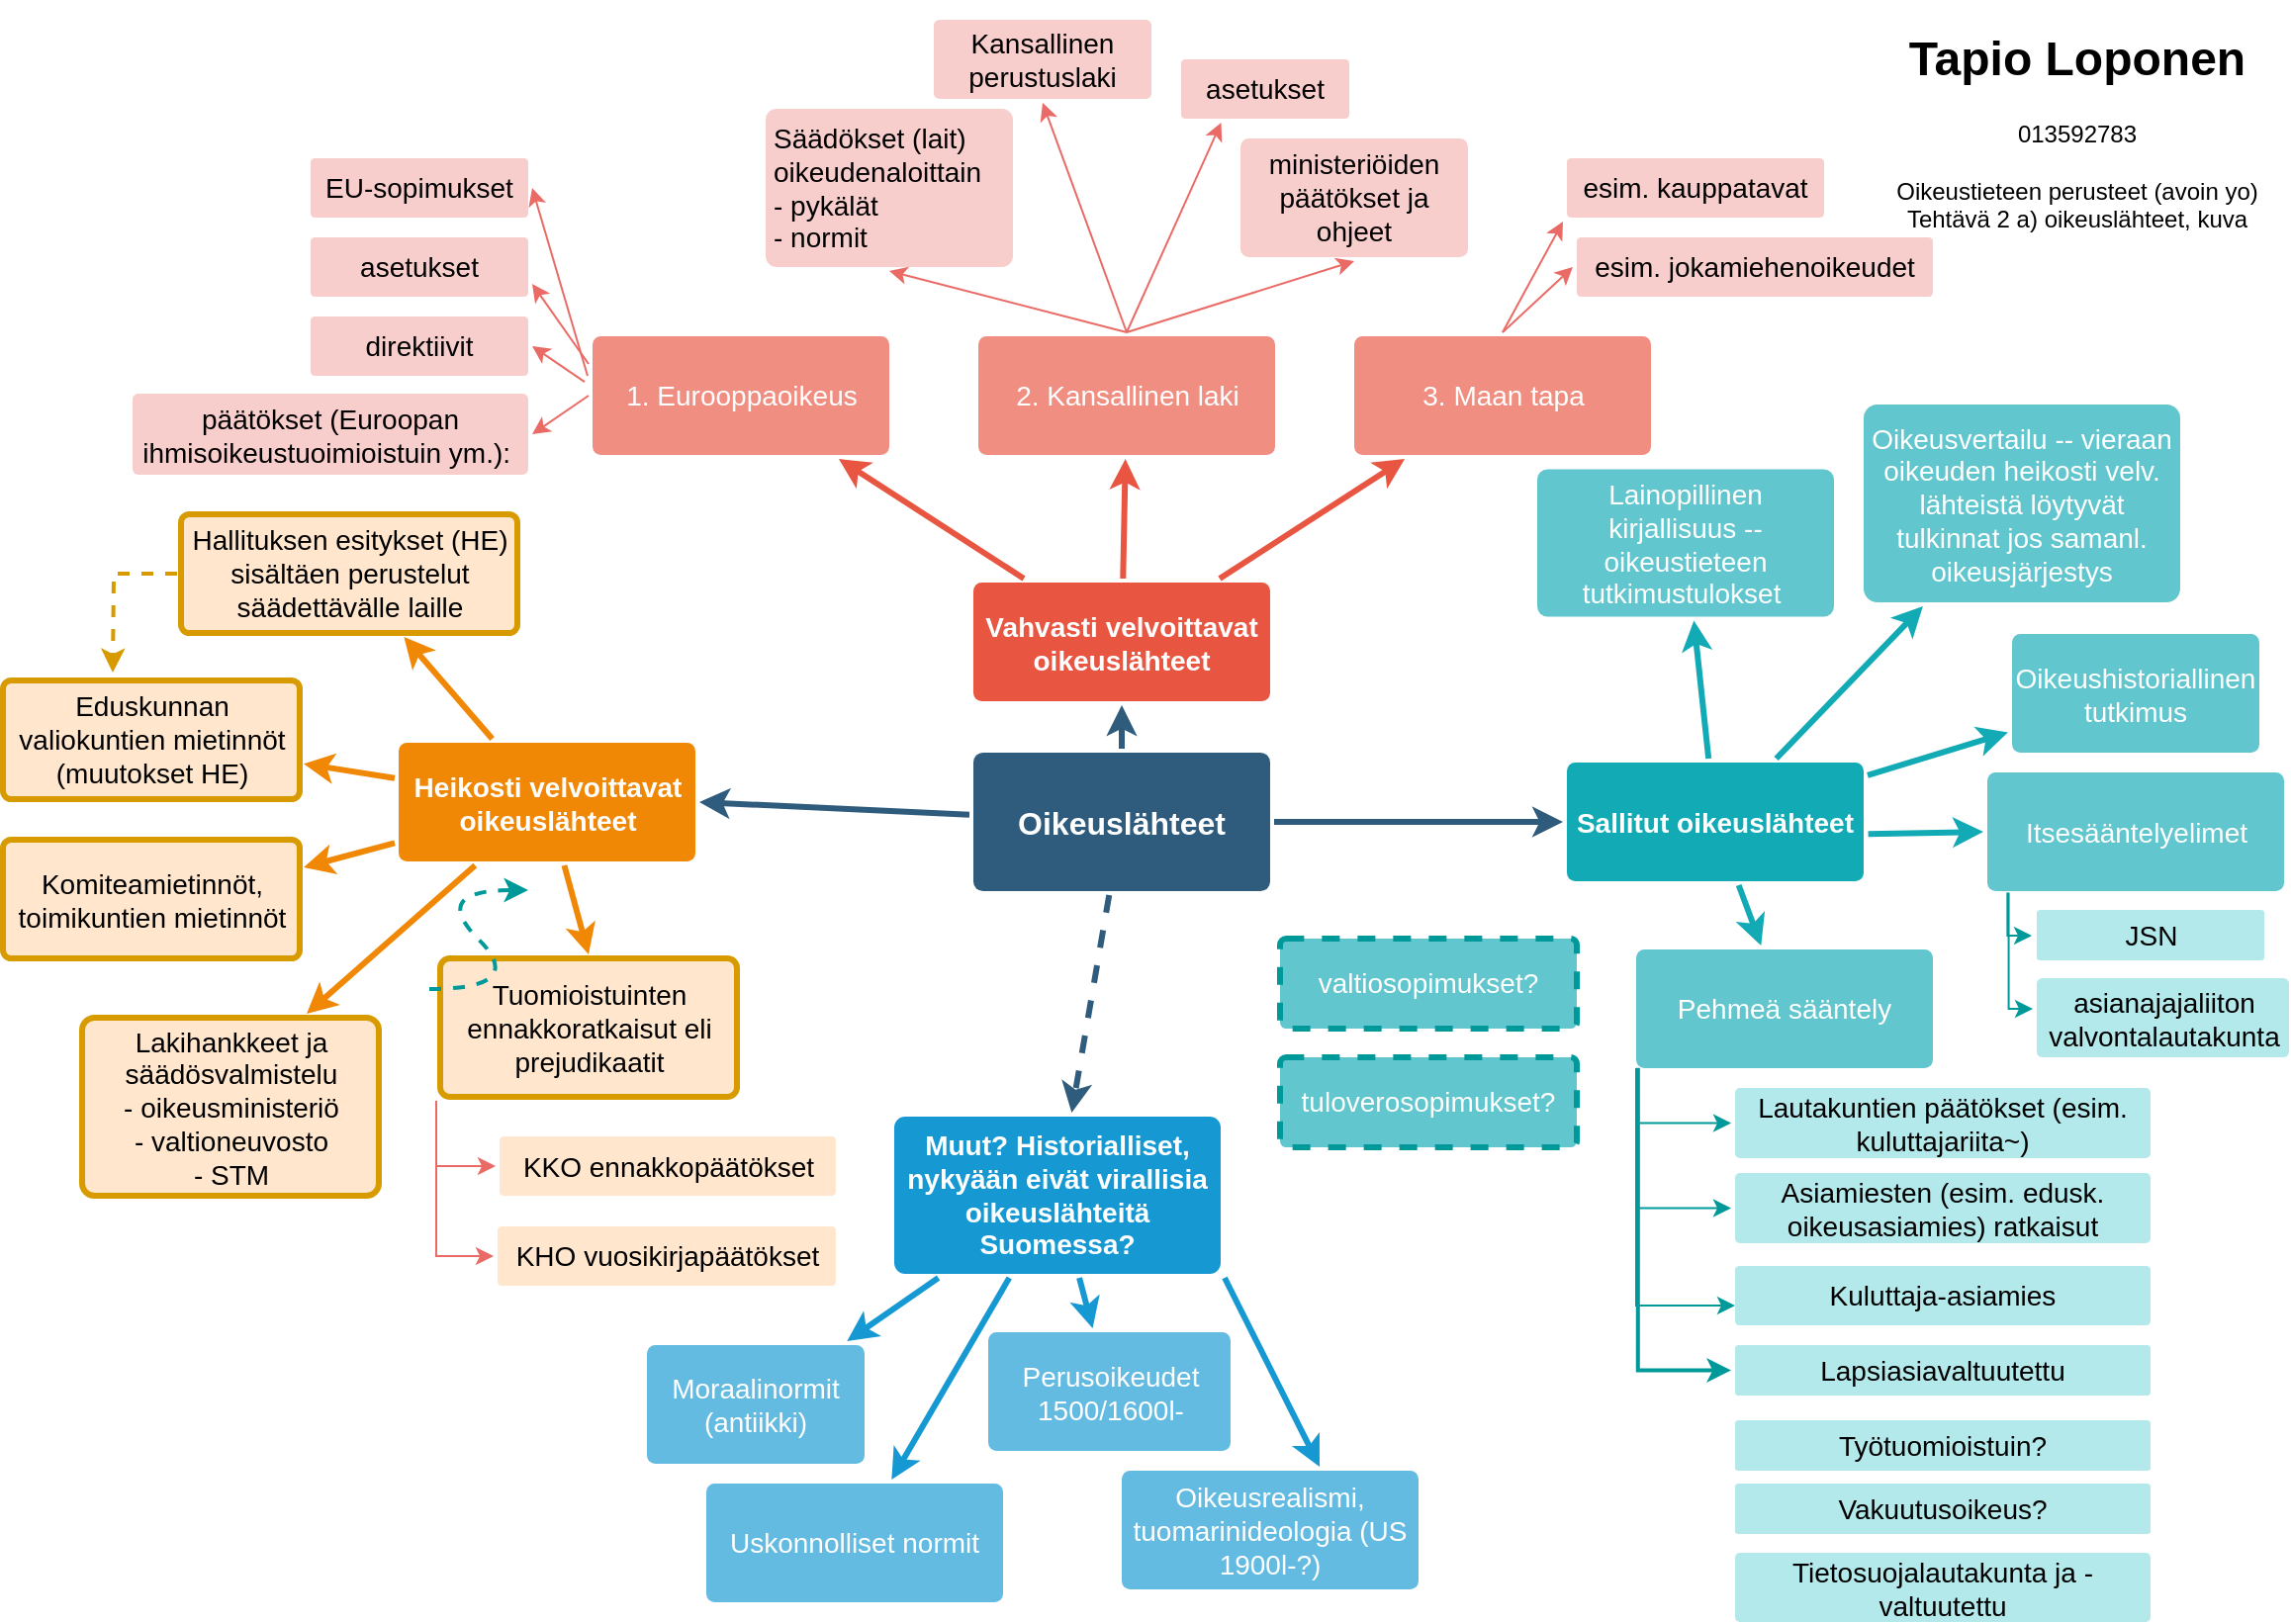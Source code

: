 <mxfile version="13.8.8" type="github">
  <diagram id="6a731a19-8d31-9384-78a2-239565b7b9f0" name="Page-1">
    <mxGraphModel dx="909" dy="653" grid="1" gridSize="10" guides="1" tooltips="1" connect="1" arrows="1" fold="1" page="1" pageScale="1" pageWidth="1169" pageHeight="827" background="#ffffff" math="0" shadow="0">
      <root>
        <mxCell id="0" />
        <mxCell id="1" parent="0" />
        <mxCell id="1745" value="" style="edgeStyle=none;rounded=0;jumpStyle=none;html=1;shadow=0;labelBackgroundColor=none;startArrow=none;startFill=0;endArrow=classic;endFill=1;jettySize=auto;orthogonalLoop=1;strokeColor=#2F5B7C;strokeWidth=3;fontFamily=Helvetica;fontSize=16;fontColor=#23445D;spacing=5;entryX=1;entryY=0.5;entryDx=0;entryDy=0;" parent="1" source="1749" target="1764" edge="1">
          <mxGeometry relative="1" as="geometry">
            <mxPoint x="560" y="270" as="targetPoint" />
          </mxGeometry>
        </mxCell>
        <mxCell id="1746" value="" style="edgeStyle=none;rounded=0;jumpStyle=none;html=1;shadow=0;labelBackgroundColor=none;startArrow=none;startFill=0;endArrow=classic;endFill=1;jettySize=auto;orthogonalLoop=1;strokeColor=#2F5B7C;strokeWidth=3;fontFamily=Helvetica;fontSize=16;fontColor=#23445D;spacing=5;" parent="1" source="1749" target="1771" edge="1">
          <mxGeometry relative="1" as="geometry" />
        </mxCell>
        <mxCell id="1747" value="" style="edgeStyle=none;rounded=0;jumpStyle=arc;html=1;shadow=0;labelBackgroundColor=none;startArrow=none;startFill=0;endArrow=classic;endFill=1;jettySize=auto;orthogonalLoop=1;strokeColor=#2F5B7C;strokeWidth=3;fontFamily=Helvetica;fontSize=16;fontColor=#23445D;spacing=5;jumpSize=6;dashed=1;" parent="1" source="1749" target="1760" edge="1">
          <mxGeometry relative="1" as="geometry" />
        </mxCell>
        <mxCell id="1748" value="" style="edgeStyle=none;rounded=0;jumpStyle=none;html=1;shadow=0;labelBackgroundColor=none;startArrow=none;startFill=0;endArrow=classic;endFill=1;jettySize=auto;orthogonalLoop=1;strokeColor=#2F5B7C;strokeWidth=3;fontFamily=Helvetica;fontSize=16;fontColor=#23445D;spacing=5;" parent="1" source="1749" target="1753" edge="1">
          <mxGeometry relative="1" as="geometry" />
        </mxCell>
        <mxCell id="1749" value="Oikeuslähteet" style="rounded=1;whiteSpace=wrap;html=1;shadow=0;labelBackgroundColor=none;strokeColor=none;strokeWidth=3;fillColor=#2F5B7C;fontFamily=Helvetica;fontSize=16;fontColor=#FFFFFF;align=center;fontStyle=1;spacing=5;arcSize=7;perimeterSpacing=2;" parent="1" vertex="1">
          <mxGeometry x="495" y="380.5" width="150" height="70" as="geometry" />
        </mxCell>
        <mxCell id="1750" value="" style="edgeStyle=none;rounded=1;jumpStyle=none;html=1;shadow=0;labelBackgroundColor=none;startArrow=none;startFill=0;jettySize=auto;orthogonalLoop=1;strokeColor=#E85642;strokeWidth=3;fontFamily=Helvetica;fontSize=14;fontColor=#FFFFFF;spacing=5;fontStyle=1;fillColor=#b0e3e6;" parent="1" source="1753" target="1756" edge="1">
          <mxGeometry relative="1" as="geometry" />
        </mxCell>
        <mxCell id="1751" value="" style="edgeStyle=none;rounded=1;jumpStyle=none;html=1;shadow=0;labelBackgroundColor=none;startArrow=none;startFill=0;jettySize=auto;orthogonalLoop=1;strokeColor=#E85642;strokeWidth=3;fontFamily=Helvetica;fontSize=14;fontColor=#FFFFFF;spacing=5;fontStyle=1;fillColor=#b0e3e6;" parent="1" source="1753" target="1755" edge="1">
          <mxGeometry relative="1" as="geometry" />
        </mxCell>
        <mxCell id="1752" value="" style="edgeStyle=none;rounded=1;jumpStyle=none;html=1;shadow=0;labelBackgroundColor=none;startArrow=none;startFill=0;jettySize=auto;orthogonalLoop=1;strokeColor=#E85642;strokeWidth=3;fontFamily=Helvetica;fontSize=14;fontColor=#FFFFFF;spacing=5;fontStyle=1;fillColor=#b0e3e6;" parent="1" source="1753" target="1754" edge="1">
          <mxGeometry relative="1" as="geometry" />
        </mxCell>
        <mxCell id="1753" value="Vahvasti velvoittavat oikeuslähteet" style="rounded=1;whiteSpace=wrap;html=1;shadow=0;labelBackgroundColor=none;strokeColor=none;strokeWidth=3;fillColor=#e85642;fontFamily=Helvetica;fontSize=14;fontColor=#FFFFFF;align=center;spacing=5;fontStyle=1;arcSize=7;perimeterSpacing=2;" parent="1" vertex="1">
          <mxGeometry x="495" y="294.5" width="150" height="60" as="geometry" />
        </mxCell>
        <mxCell id="1754" value="1. Eurooppaoikeus" style="rounded=1;whiteSpace=wrap;html=1;shadow=0;labelBackgroundColor=none;strokeColor=none;strokeWidth=3;fillColor=#f08e81;fontFamily=Helvetica;fontSize=14;fontColor=#FFFFFF;align=center;spacing=5;fontStyle=0;arcSize=7;perimeterSpacing=2;" parent="1" vertex="1">
          <mxGeometry x="302.5" y="170" width="150" height="60" as="geometry" />
        </mxCell>
        <mxCell id="1755" value="2. Kansallinen laki" style="rounded=1;whiteSpace=wrap;html=1;shadow=0;labelBackgroundColor=none;strokeColor=none;strokeWidth=3;fillColor=#f08e81;fontFamily=Helvetica;fontSize=14;fontColor=#FFFFFF;align=center;spacing=5;fontStyle=0;arcSize=7;perimeterSpacing=2;" parent="1" vertex="1">
          <mxGeometry x="497.5" y="170" width="150" height="60" as="geometry" />
        </mxCell>
        <mxCell id="1756" value="3. Maan tapa" style="rounded=1;whiteSpace=wrap;html=1;shadow=0;labelBackgroundColor=none;strokeColor=none;strokeWidth=3;fillColor=#f08e81;fontFamily=Helvetica;fontSize=14;fontColor=#FFFFFF;align=center;spacing=5;fontStyle=0;arcSize=7;perimeterSpacing=2;" parent="1" vertex="1">
          <mxGeometry x="687.5" y="170" width="150" height="60" as="geometry" />
        </mxCell>
        <mxCell id="1757" value="" style="edgeStyle=none;rounded=0;jumpStyle=none;html=1;shadow=0;labelBackgroundColor=none;startArrow=none;startFill=0;endArrow=classic;endFill=1;jettySize=auto;orthogonalLoop=1;strokeColor=#1699D3;strokeWidth=3;fontFamily=Helvetica;fontSize=14;fontColor=#FFFFFF;spacing=5;" parent="1" source="1760" target="1763" edge="1">
          <mxGeometry relative="1" as="geometry" />
        </mxCell>
        <mxCell id="1758" value="" style="edgeStyle=none;rounded=0;jumpStyle=none;html=1;shadow=0;labelBackgroundColor=none;startArrow=none;startFill=0;endArrow=classic;endFill=1;jettySize=auto;orthogonalLoop=1;strokeColor=#1699D3;strokeWidth=3;fontFamily=Helvetica;fontSize=14;fontColor=#FFFFFF;spacing=5;" parent="1" source="1760" target="1762" edge="1">
          <mxGeometry relative="1" as="geometry" />
        </mxCell>
        <mxCell id="1759" value="" style="edgeStyle=none;rounded=0;jumpStyle=none;html=1;shadow=0;labelBackgroundColor=none;startArrow=none;startFill=0;endArrow=classic;endFill=1;jettySize=auto;orthogonalLoop=1;strokeColor=#1699D3;strokeWidth=3;fontFamily=Helvetica;fontSize=14;fontColor=#FFFFFF;spacing=5;" parent="1" source="1760" target="1761" edge="1">
          <mxGeometry relative="1" as="geometry" />
        </mxCell>
        <mxCell id="1760" value="Muut? Historialliset, nykyään eivät virallisia oikeuslähteitä Suomessa?" style="rounded=1;whiteSpace=wrap;html=1;shadow=0;labelBackgroundColor=none;strokeColor=none;strokeWidth=3;fillColor=#1699d3;fontFamily=Helvetica;fontSize=14;fontColor=#FFFFFF;align=center;spacing=5;fontStyle=1;arcSize=7;perimeterSpacing=2;" parent="1" vertex="1">
          <mxGeometry x="455" y="564.5" width="165" height="79.5" as="geometry" />
        </mxCell>
        <mxCell id="1761" value="Uskonnolliset normit" style="rounded=1;whiteSpace=wrap;html=1;shadow=0;labelBackgroundColor=none;strokeColor=none;strokeWidth=3;fillColor=#64bbe2;fontFamily=Helvetica;fontSize=14;fontColor=#FFFFFF;align=center;spacing=5;arcSize=7;perimeterSpacing=2;" parent="1" vertex="1">
          <mxGeometry x="360" y="750" width="150" height="60" as="geometry" />
        </mxCell>
        <mxCell id="1762" value="Perusoikeudet 1500/1600l-" style="rounded=1;whiteSpace=wrap;html=1;shadow=0;labelBackgroundColor=none;strokeColor=none;strokeWidth=3;fillColor=#64bbe2;fontFamily=Helvetica;fontSize=14;fontColor=#FFFFFF;align=center;spacing=5;arcSize=7;perimeterSpacing=2;" parent="1" vertex="1">
          <mxGeometry x="502.5" y="673.5" width="122.5" height="60" as="geometry" />
        </mxCell>
        <mxCell id="1763" value="Moraalinormit (antiikki)" style="rounded=1;whiteSpace=wrap;html=1;shadow=0;labelBackgroundColor=none;strokeColor=none;strokeWidth=3;fillColor=#64bbe2;fontFamily=Helvetica;fontSize=14;fontColor=#FFFFFF;align=center;spacing=5;arcSize=7;perimeterSpacing=2;" parent="1" vertex="1">
          <mxGeometry x="330" y="680" width="110" height="60" as="geometry" />
        </mxCell>
        <mxCell id="1764" value="Heikosti velvoittavat oikeuslähteet" style="rounded=1;whiteSpace=wrap;html=1;shadow=0;labelBackgroundColor=none;strokeColor=none;strokeWidth=3;fillColor=#F08705;fontFamily=Helvetica;fontSize=14;fontColor=#FFFFFF;align=center;spacing=5;fontStyle=1;arcSize=7;perimeterSpacing=2;" parent="1" vertex="1">
          <mxGeometry x="204.5" y="375.5" width="150" height="60" as="geometry" />
        </mxCell>
        <mxCell id="TOOEis8IEXs0ktqzvL0H-1857" style="edgeStyle=orthogonalEdgeStyle;rounded=0;jumpStyle=arc;jumpSize=6;orthogonalLoop=1;jettySize=auto;html=1;exitX=0;exitY=0.5;exitDx=0;exitDy=0;dashed=1;strokeColor=#d79b00;strokeWidth=2;fontColor=#000000;fillColor=#ffe6cc;" edge="1" parent="1" source="1765">
          <mxGeometry relative="1" as="geometry">
            <mxPoint x="60" y="340" as="targetPoint" />
          </mxGeometry>
        </mxCell>
        <mxCell id="1765" value="Hallituksen esitykset (HE) sisältäen perustelut säädettävälle laille" style="rounded=1;whiteSpace=wrap;html=1;shadow=0;labelBackgroundColor=none;strokeColor=#d79b00;strokeWidth=3;fillColor=#ffe6cc;fontFamily=Helvetica;fontSize=14;align=center;spacing=5;arcSize=7;perimeterSpacing=2;" parent="1" vertex="1">
          <mxGeometry x="94.5" y="260" width="170" height="60" as="geometry" />
        </mxCell>
        <mxCell id="1766" value="" style="edgeStyle=none;rounded=0;jumpStyle=none;html=1;shadow=0;labelBackgroundColor=none;startArrow=none;startFill=0;endArrow=classic;endFill=1;jettySize=auto;orthogonalLoop=1;strokeColor=#F08705;strokeWidth=3;fontFamily=Helvetica;fontSize=14;fontColor=#FFFFFF;spacing=5;" parent="1" source="1764" target="1765" edge="1">
          <mxGeometry relative="1" as="geometry" />
        </mxCell>
        <mxCell id="1767" value="Eduskunnan valiokuntien mietinnöt (muutokset HE)" style="rounded=1;whiteSpace=wrap;html=1;shadow=0;labelBackgroundColor=none;strokeColor=#d79b00;strokeWidth=3;fillColor=#ffe6cc;fontFamily=Helvetica;fontSize=14;align=center;spacing=5;arcSize=7;perimeterSpacing=2;" parent="1" vertex="1">
          <mxGeometry x="4.5" y="344" width="150" height="60" as="geometry" />
        </mxCell>
        <mxCell id="1768" value="" style="edgeStyle=none;rounded=0;jumpStyle=none;html=1;shadow=0;labelBackgroundColor=none;startArrow=none;startFill=0;endArrow=classic;endFill=1;jettySize=auto;orthogonalLoop=1;strokeColor=#F08705;strokeWidth=3;fontFamily=Helvetica;fontSize=14;fontColor=#FFFFFF;spacing=5;" parent="1" source="1764" target="1767" edge="1">
          <mxGeometry relative="1" as="geometry" />
        </mxCell>
        <mxCell id="1769" value="Komiteamietinnöt, toimikuntien mietinnöt" style="rounded=1;whiteSpace=wrap;html=1;shadow=0;labelBackgroundColor=none;strokeColor=#d79b00;strokeWidth=3;fillColor=#ffe6cc;fontFamily=Helvetica;fontSize=14;align=center;spacing=5;arcSize=7;perimeterSpacing=2;" parent="1" vertex="1">
          <mxGeometry x="4.5" y="424.5" width="150" height="60" as="geometry" />
        </mxCell>
        <mxCell id="1770" value="" style="edgeStyle=none;rounded=0;jumpStyle=none;html=1;shadow=0;labelBackgroundColor=none;startArrow=none;startFill=0;endArrow=classic;endFill=1;jettySize=auto;orthogonalLoop=1;strokeColor=#F08705;strokeWidth=3;fontFamily=Helvetica;fontSize=14;fontColor=#FFFFFF;spacing=5;entryX=1;entryY=0.25;entryDx=0;entryDy=0;" parent="1" source="1764" target="1769" edge="1">
          <mxGeometry relative="1" as="geometry" />
        </mxCell>
        <mxCell id="1771" value="Sallitut oikeuslähteet" style="rounded=1;whiteSpace=wrap;html=1;shadow=0;labelBackgroundColor=none;strokeColor=none;strokeWidth=3;fillColor=#12aab5;fontFamily=Helvetica;fontSize=14;fontColor=#FFFFFF;align=center;spacing=5;fontStyle=1;arcSize=7;perimeterSpacing=2;" parent="1" vertex="1">
          <mxGeometry x="795" y="385.5" width="150" height="60" as="geometry" />
        </mxCell>
        <mxCell id="TOOEis8IEXs0ktqzvL0H-1831" style="edgeStyle=orthogonalEdgeStyle;rounded=0;orthogonalLoop=1;jettySize=auto;html=1;entryX=0;entryY=0.5;entryDx=0;entryDy=0;fontColor=#000000;strokeColor=#009999;" edge="1" parent="1" target="TOOEis8IEXs0ktqzvL0H-1823">
          <mxGeometry relative="1" as="geometry">
            <mxPoint x="830" y="540" as="sourcePoint" />
            <Array as="points">
              <mxPoint x="830" y="568" />
            </Array>
          </mxGeometry>
        </mxCell>
        <mxCell id="1772" value="Pehmeä sääntely" style="rounded=1;whiteSpace=wrap;html=1;shadow=0;labelBackgroundColor=none;strokeColor=none;strokeWidth=3;fillColor=#61c6ce;fontFamily=Helvetica;fontSize=14;fontColor=#FFFFFF;align=center;spacing=5;fontStyle=0;arcSize=7;perimeterSpacing=2;" parent="1" vertex="1">
          <mxGeometry x="830" y="480" width="150" height="60" as="geometry" />
        </mxCell>
        <mxCell id="1773" value="" style="edgeStyle=none;rounded=1;jumpStyle=none;html=1;shadow=0;labelBackgroundColor=none;startArrow=none;startFill=0;jettySize=auto;orthogonalLoop=1;strokeColor=#12AAB5;strokeWidth=3;fontFamily=Helvetica;fontSize=14;fontColor=#FFFFFF;spacing=5;fontStyle=1;fillColor=#b0e3e6;" parent="1" source="1771" target="1772" edge="1">
          <mxGeometry relative="1" as="geometry" />
        </mxCell>
        <mxCell id="1774" value="Oikeushistoriallinen tutkimus" style="rounded=1;whiteSpace=wrap;html=1;shadow=0;labelBackgroundColor=none;strokeColor=none;strokeWidth=3;fillColor=#61c6ce;fontFamily=Helvetica;fontSize=14;fontColor=#FFFFFF;align=center;spacing=5;fontStyle=0;arcSize=7;perimeterSpacing=2;" parent="1" vertex="1">
          <mxGeometry x="1020" y="320.5" width="125" height="60" as="geometry" />
        </mxCell>
        <mxCell id="1775" value="" style="edgeStyle=none;rounded=1;jumpStyle=none;html=1;shadow=0;labelBackgroundColor=none;startArrow=none;startFill=0;jettySize=auto;orthogonalLoop=1;strokeColor=#12AAB5;strokeWidth=3;fontFamily=Helvetica;fontSize=14;fontColor=#FFFFFF;spacing=5;fontStyle=1;fillColor=#b0e3e6;" parent="1" source="1771" target="1774" edge="1">
          <mxGeometry relative="1" as="geometry" />
        </mxCell>
        <mxCell id="1776" value="Oikeusvertailu -- vieraan oikeuden heikosti velv. lähteistä löytyvät tulkinnat jos samanl. oikeusjärjestys" style="rounded=1;whiteSpace=wrap;html=1;shadow=0;labelBackgroundColor=none;strokeColor=none;strokeWidth=3;fillColor=#61c6ce;fontFamily=Helvetica;fontSize=14;fontColor=#FFFFFF;align=center;spacing=5;fontStyle=0;arcSize=7;perimeterSpacing=2;" parent="1" vertex="1">
          <mxGeometry x="945" y="204.5" width="160" height="100" as="geometry" />
        </mxCell>
        <mxCell id="1777" value="" style="edgeStyle=none;rounded=1;jumpStyle=none;html=1;shadow=0;labelBackgroundColor=none;startArrow=none;startFill=0;jettySize=auto;orthogonalLoop=1;strokeColor=#12AAB5;strokeWidth=3;fontFamily=Helvetica;fontSize=14;fontColor=#FFFFFF;spacing=5;fontStyle=1;fillColor=#b0e3e6;" parent="1" source="1771" target="1776" edge="1">
          <mxGeometry relative="1" as="geometry" />
        </mxCell>
        <mxCell id="1778" value="Lainopillinen kirjallisuus -- oikeustieteen tutkimustulokset&amp;nbsp;" style="rounded=1;whiteSpace=wrap;html=1;shadow=0;labelBackgroundColor=none;strokeColor=none;strokeWidth=3;fillColor=#61c6ce;fontFamily=Helvetica;fontSize=14;fontColor=#FFFFFF;align=center;spacing=5;fontStyle=0;arcSize=7;perimeterSpacing=2;" parent="1" vertex="1">
          <mxGeometry x="780" y="237.25" width="150" height="74.5" as="geometry" />
        </mxCell>
        <mxCell id="1779" value="" style="edgeStyle=none;rounded=1;jumpStyle=none;html=1;shadow=0;labelBackgroundColor=none;startArrow=none;startFill=0;jettySize=auto;orthogonalLoop=1;strokeColor=#12AAB5;strokeWidth=3;fontFamily=Helvetica;fontSize=14;fontColor=#FFFFFF;spacing=5;fontStyle=1;fillColor=#b0e3e6;" parent="1" source="1771" target="1778" edge="1">
          <mxGeometry relative="1" as="geometry" />
        </mxCell>
        <mxCell id="TOOEis8IEXs0ktqzvL0H-1782" value="EU-sopimukset" style="rounded=1;whiteSpace=wrap;html=1;shadow=0;labelBackgroundColor=none;strokeColor=none;strokeWidth=3;fontFamily=Helvetica;fontSize=14;align=center;spacing=5;fontStyle=0;arcSize=7;perimeterSpacing=2;fillColor=#F8CECC;" vertex="1" parent="1">
          <mxGeometry x="160" y="80" width="110" height="30" as="geometry" />
        </mxCell>
        <mxCell id="TOOEis8IEXs0ktqzvL0H-1783" value="asetukset" style="rounded=1;whiteSpace=wrap;html=1;shadow=0;labelBackgroundColor=none;strokeColor=none;strokeWidth=3;fontFamily=Helvetica;fontSize=14;align=center;spacing=5;fontStyle=0;arcSize=7;perimeterSpacing=2;fillColor=#F8CECC;" vertex="1" parent="1">
          <mxGeometry x="160" y="120" width="110" height="30" as="geometry" />
        </mxCell>
        <mxCell id="TOOEis8IEXs0ktqzvL0H-1784" value="direktiivit" style="rounded=1;whiteSpace=wrap;html=1;shadow=0;labelBackgroundColor=none;strokeColor=none;strokeWidth=3;fontFamily=Helvetica;fontSize=14;align=center;spacing=5;fontStyle=0;arcSize=7;perimeterSpacing=2;fillColor=#F8CECC;" vertex="1" parent="1">
          <mxGeometry x="160" y="160" width="110" height="30" as="geometry" />
        </mxCell>
        <mxCell id="TOOEis8IEXs0ktqzvL0H-1785" value="päätökset (Euroopan ihmisoikeustuoimioistuin ym.):&amp;nbsp;" style="rounded=1;whiteSpace=wrap;html=1;shadow=0;labelBackgroundColor=none;strokeColor=none;strokeWidth=3;fontFamily=Helvetica;fontSize=14;align=center;spacing=5;fontStyle=0;arcSize=7;perimeterSpacing=2;fillColor=#F8CECC;" vertex="1" parent="1">
          <mxGeometry x="70" y="199" width="200" height="41" as="geometry" />
        </mxCell>
        <mxCell id="TOOEis8IEXs0ktqzvL0H-1790" value="" style="endArrow=classic;html=1;fontColor=#000000;exitX=0;exitY=0.5;exitDx=0;exitDy=0;entryX=1;entryY=0.5;entryDx=0;entryDy=0;strokeColor=#EA6B66;" edge="1" parent="1" source="1754" target="TOOEis8IEXs0ktqzvL0H-1785">
          <mxGeometry width="50" height="50" relative="1" as="geometry">
            <mxPoint x="470" y="120" as="sourcePoint" />
            <mxPoint x="420" y="130" as="targetPoint" />
          </mxGeometry>
        </mxCell>
        <mxCell id="TOOEis8IEXs0ktqzvL0H-1795" value="" style="endArrow=classic;html=1;fontColor=#000000;exitX=-0.013;exitY=0.391;exitDx=0;exitDy=0;entryX=1;entryY=0.5;entryDx=0;entryDy=0;strokeColor=#EA6B66;exitPerimeter=0;" edge="1" parent="1" source="1754" target="TOOEis8IEXs0ktqzvL0H-1784">
          <mxGeometry width="50" height="50" relative="1" as="geometry">
            <mxPoint x="303" y="209" as="sourcePoint" />
            <mxPoint x="282" y="229.5" as="targetPoint" />
          </mxGeometry>
        </mxCell>
        <mxCell id="TOOEis8IEXs0ktqzvL0H-1796" value="" style="endArrow=classic;html=1;fontColor=#000000;exitX=0;exitY=0.25;exitDx=0;exitDy=0;entryX=1;entryY=0.75;entryDx=0;entryDy=0;strokeColor=#EA6B66;" edge="1" parent="1" source="1754" target="TOOEis8IEXs0ktqzvL0H-1783">
          <mxGeometry width="50" height="50" relative="1" as="geometry">
            <mxPoint x="313" y="219" as="sourcePoint" />
            <mxPoint x="292" y="239.5" as="targetPoint" />
          </mxGeometry>
        </mxCell>
        <mxCell id="TOOEis8IEXs0ktqzvL0H-1797" value="" style="endArrow=classic;html=1;fontColor=#000000;entryX=1;entryY=0.5;entryDx=0;entryDy=0;strokeColor=#EA6B66;" edge="1" parent="1" target="TOOEis8IEXs0ktqzvL0H-1782">
          <mxGeometry width="50" height="50" relative="1" as="geometry">
            <mxPoint x="300" y="190" as="sourcePoint" />
            <mxPoint x="282" y="153.5" as="targetPoint" />
          </mxGeometry>
        </mxCell>
        <mxCell id="TOOEis8IEXs0ktqzvL0H-1798" value="Kansallinen perustuslaki" style="rounded=1;whiteSpace=wrap;html=1;shadow=0;labelBackgroundColor=none;strokeColor=none;strokeWidth=3;fontFamily=Helvetica;fontSize=14;align=center;spacing=5;fontStyle=0;arcSize=7;perimeterSpacing=2;fillColor=#F8CECC;" vertex="1" parent="1">
          <mxGeometry x="475" y="10" width="110" height="40" as="geometry" />
        </mxCell>
        <mxCell id="TOOEis8IEXs0ktqzvL0H-1799" value="&lt;div style=&quot;text-align: left&quot;&gt;&lt;span&gt;Säädökset (lait) oikeudenaloittain&lt;/span&gt;&lt;/div&gt;&lt;div style=&quot;text-align: left&quot;&gt;&lt;span&gt;- pykälät&lt;/span&gt;&lt;/div&gt;&lt;div style=&quot;text-align: left&quot;&gt;&lt;span&gt;- normit&lt;/span&gt;&lt;/div&gt;" style="rounded=1;whiteSpace=wrap;html=1;shadow=0;labelBackgroundColor=none;strokeColor=none;strokeWidth=3;fontFamily=Helvetica;fontSize=14;align=center;spacing=5;fontStyle=0;arcSize=7;perimeterSpacing=2;fillColor=#F8CECC;" vertex="1" parent="1">
          <mxGeometry x="390" y="55" width="125" height="80" as="geometry" />
        </mxCell>
        <mxCell id="TOOEis8IEXs0ktqzvL0H-1800" value="&lt;div style=&quot;text-align: left&quot;&gt;&lt;span&gt;asetukset&lt;/span&gt;&lt;/div&gt;" style="rounded=1;whiteSpace=wrap;html=1;shadow=0;labelBackgroundColor=none;strokeColor=none;strokeWidth=3;fontFamily=Helvetica;fontSize=14;align=center;spacing=5;fontStyle=0;arcSize=7;perimeterSpacing=2;fillColor=#F8CECC;" vertex="1" parent="1">
          <mxGeometry x="600" y="30" width="85" height="30" as="geometry" />
        </mxCell>
        <mxCell id="TOOEis8IEXs0ktqzvL0H-1801" value="&lt;div style=&quot;&quot;&gt;&lt;span&gt;ministeriöiden päätökset ja ohjeet&lt;/span&gt;&lt;/div&gt;" style="rounded=1;whiteSpace=wrap;html=1;shadow=0;labelBackgroundColor=none;strokeColor=none;strokeWidth=3;fontFamily=Helvetica;fontSize=14;align=center;spacing=5;fontStyle=0;arcSize=7;perimeterSpacing=2;fillColor=#F8CECC;" vertex="1" parent="1">
          <mxGeometry x="630" y="70" width="115" height="60" as="geometry" />
        </mxCell>
        <mxCell id="TOOEis8IEXs0ktqzvL0H-1804" value="&lt;div style=&quot;text-align: left&quot;&gt;&lt;span&gt;esim. kauppatavat&lt;/span&gt;&lt;/div&gt;" style="rounded=1;whiteSpace=wrap;html=1;shadow=0;labelBackgroundColor=none;strokeColor=none;strokeWidth=3;fontFamily=Helvetica;fontSize=14;align=center;spacing=5;fontStyle=0;arcSize=7;perimeterSpacing=2;fillColor=#F8CECC;" vertex="1" parent="1">
          <mxGeometry x="795" y="80" width="130" height="30" as="geometry" />
        </mxCell>
        <mxCell id="TOOEis8IEXs0ktqzvL0H-1805" value="&lt;div style=&quot;text-align: left&quot;&gt;&lt;span&gt;esim. jokamiehenoikeudet&lt;/span&gt;&lt;/div&gt;" style="rounded=1;whiteSpace=wrap;html=1;shadow=0;labelBackgroundColor=none;strokeColor=none;strokeWidth=3;fontFamily=Helvetica;fontSize=14;align=center;spacing=5;fontStyle=0;arcSize=7;perimeterSpacing=2;fillColor=#F8CECC;" vertex="1" parent="1">
          <mxGeometry x="800" y="120" width="180" height="30" as="geometry" />
        </mxCell>
        <mxCell id="TOOEis8IEXs0ktqzvL0H-1806" value="" style="endArrow=classic;html=1;fontColor=#000000;exitX=0.5;exitY=0;exitDx=0;exitDy=0;entryX=0.5;entryY=1;entryDx=0;entryDy=0;strokeColor=#EA6B66;" edge="1" parent="1" source="1755" target="TOOEis8IEXs0ktqzvL0H-1799">
          <mxGeometry width="50" height="50" relative="1" as="geometry">
            <mxPoint x="466" y="159.5" as="sourcePoint" />
            <mxPoint x="445" y="120" as="targetPoint" />
          </mxGeometry>
        </mxCell>
        <mxCell id="TOOEis8IEXs0ktqzvL0H-1807" value="" style="endArrow=classic;html=1;fontColor=#000000;exitX=0.5;exitY=0;exitDx=0;exitDy=0;entryX=0.5;entryY=1;entryDx=0;entryDy=0;strokeColor=#EA6B66;" edge="1" parent="1" source="1755" target="TOOEis8IEXs0ktqzvL0H-1798">
          <mxGeometry width="50" height="50" relative="1" as="geometry">
            <mxPoint x="466" y="159.5" as="sourcePoint" />
            <mxPoint x="445" y="120" as="targetPoint" />
          </mxGeometry>
        </mxCell>
        <mxCell id="TOOEis8IEXs0ktqzvL0H-1808" value="" style="endArrow=classic;html=1;fontColor=#000000;exitX=0.5;exitY=0;exitDx=0;exitDy=0;strokeColor=#EA6B66;entryX=0.25;entryY=1;entryDx=0;entryDy=0;" edge="1" parent="1" source="1755" target="TOOEis8IEXs0ktqzvL0H-1800">
          <mxGeometry width="50" height="50" relative="1" as="geometry">
            <mxPoint x="466" y="159.5" as="sourcePoint" />
            <mxPoint x="445" y="120" as="targetPoint" />
          </mxGeometry>
        </mxCell>
        <mxCell id="TOOEis8IEXs0ktqzvL0H-1809" value="" style="endArrow=classic;html=1;fontColor=#000000;exitX=0.5;exitY=0;exitDx=0;exitDy=0;strokeColor=#EA6B66;entryX=0.5;entryY=1;entryDx=0;entryDy=0;" edge="1" parent="1" source="1755" target="TOOEis8IEXs0ktqzvL0H-1801">
          <mxGeometry width="50" height="50" relative="1" as="geometry">
            <mxPoint x="466" y="159.5" as="sourcePoint" />
            <mxPoint x="445" y="120" as="targetPoint" />
          </mxGeometry>
        </mxCell>
        <mxCell id="TOOEis8IEXs0ktqzvL0H-1810" value="" style="endArrow=classic;html=1;fontColor=#000000;exitX=0.5;exitY=0;exitDx=0;exitDy=0;strokeColor=#EA6B66;entryX=0;entryY=1;entryDx=0;entryDy=0;" edge="1" parent="1" source="1756" target="TOOEis8IEXs0ktqzvL0H-1804">
          <mxGeometry width="50" height="50" relative="1" as="geometry">
            <mxPoint x="466" y="159.5" as="sourcePoint" />
            <mxPoint x="445" y="120" as="targetPoint" />
          </mxGeometry>
        </mxCell>
        <mxCell id="TOOEis8IEXs0ktqzvL0H-1811" value="" style="endArrow=classic;html=1;fontColor=#000000;exitX=0.5;exitY=0;exitDx=0;exitDy=0;strokeColor=#EA6B66;entryX=0;entryY=0.5;entryDx=0;entryDy=0;" edge="1" parent="1" source="1756" target="TOOEis8IEXs0ktqzvL0H-1805">
          <mxGeometry width="50" height="50" relative="1" as="geometry">
            <mxPoint x="466" y="159.5" as="sourcePoint" />
            <mxPoint x="820" y="142" as="targetPoint" />
          </mxGeometry>
        </mxCell>
        <mxCell id="TOOEis8IEXs0ktqzvL0H-1812" value="Lakihankkeet ja säädösvalmistelu&lt;br&gt;- oikeusministeriö&lt;br&gt;- valtioneuvosto&lt;br&gt;- STM" style="rounded=1;whiteSpace=wrap;html=1;shadow=0;labelBackgroundColor=none;strokeColor=#d79b00;strokeWidth=3;fillColor=#ffe6cc;fontFamily=Helvetica;fontSize=14;align=center;spacing=5;arcSize=7;perimeterSpacing=2;" vertex="1" parent="1">
          <mxGeometry x="44.5" y="514.5" width="150" height="90" as="geometry" />
        </mxCell>
        <mxCell id="TOOEis8IEXs0ktqzvL0H-1813" value="" style="edgeStyle=none;rounded=0;jumpStyle=none;html=1;shadow=0;labelBackgroundColor=none;startArrow=none;startFill=0;endArrow=classic;endFill=1;jettySize=auto;orthogonalLoop=1;strokeColor=#F08705;strokeWidth=3;fontFamily=Helvetica;fontSize=14;fontColor=#FFFFFF;spacing=5;entryX=0.75;entryY=0;entryDx=0;entryDy=0;" edge="1" parent="1" source="1764" target="TOOEis8IEXs0ktqzvL0H-1812">
          <mxGeometry relative="1" as="geometry" />
        </mxCell>
        <mxCell id="TOOEis8IEXs0ktqzvL0H-1819" style="edgeStyle=orthogonalEdgeStyle;rounded=0;orthogonalLoop=1;jettySize=auto;html=1;exitX=0;exitY=1;exitDx=0;exitDy=0;entryX=0;entryY=0.5;entryDx=0;entryDy=0;strokeColor=#EA6B66;fontColor=#000000;" edge="1" parent="1" source="TOOEis8IEXs0ktqzvL0H-1814" target="TOOEis8IEXs0ktqzvL0H-1816">
          <mxGeometry relative="1" as="geometry">
            <Array as="points">
              <mxPoint x="223.5" y="590" />
            </Array>
          </mxGeometry>
        </mxCell>
        <mxCell id="TOOEis8IEXs0ktqzvL0H-1814" value="Tuomioistuinten ennakkoratkaisut eli prejudikaatit" style="rounded=1;whiteSpace=wrap;html=1;shadow=0;labelBackgroundColor=none;strokeColor=#d79b00;strokeWidth=3;fillColor=#ffe6cc;fontFamily=Helvetica;fontSize=14;align=center;spacing=5;arcSize=7;perimeterSpacing=2;" vertex="1" parent="1">
          <mxGeometry x="225.5" y="484.5" width="150" height="70" as="geometry" />
        </mxCell>
        <mxCell id="TOOEis8IEXs0ktqzvL0H-1815" value="" style="edgeStyle=none;rounded=0;jumpStyle=none;html=1;shadow=0;labelBackgroundColor=none;startArrow=none;startFill=0;endArrow=classic;endFill=1;jettySize=auto;orthogonalLoop=1;strokeColor=#F08705;strokeWidth=3;fontFamily=Helvetica;fontSize=14;fontColor=#FFFFFF;spacing=5;entryX=0.5;entryY=0;entryDx=0;entryDy=0;" edge="1" parent="1" source="1764" target="TOOEis8IEXs0ktqzvL0H-1814">
          <mxGeometry relative="1" as="geometry" />
        </mxCell>
        <mxCell id="TOOEis8IEXs0ktqzvL0H-1816" value="KKO ennakkopäätökset" style="rounded=1;whiteSpace=wrap;html=1;shadow=0;labelBackgroundColor=none;strokeWidth=3;fontFamily=Helvetica;fontSize=14;align=center;spacing=5;fontStyle=0;arcSize=7;perimeterSpacing=2;strokeColor=none;fillColor=#FFE6CC;" vertex="1" parent="1">
          <mxGeometry x="255.5" y="574.5" width="170" height="30" as="geometry" />
        </mxCell>
        <mxCell id="TOOEis8IEXs0ktqzvL0H-1817" value="KHO vuosikirjapäätökset" style="rounded=1;whiteSpace=wrap;html=1;shadow=0;labelBackgroundColor=none;strokeWidth=3;fontFamily=Helvetica;fontSize=14;align=center;spacing=5;fontStyle=0;arcSize=7;perimeterSpacing=2;strokeColor=none;fillColor=#FFE6CC;" vertex="1" parent="1">
          <mxGeometry x="254.5" y="620" width="171" height="30" as="geometry" />
        </mxCell>
        <mxCell id="TOOEis8IEXs0ktqzvL0H-1820" style="edgeStyle=orthogonalEdgeStyle;rounded=0;orthogonalLoop=1;jettySize=auto;html=1;exitX=0;exitY=1;exitDx=0;exitDy=0;entryX=0;entryY=0.5;entryDx=0;entryDy=0;strokeColor=#EA6B66;fontColor=#000000;" edge="1" parent="1" source="TOOEis8IEXs0ktqzvL0H-1814" target="TOOEis8IEXs0ktqzvL0H-1817">
          <mxGeometry relative="1" as="geometry">
            <Array as="points">
              <mxPoint x="223.5" y="635" />
            </Array>
          </mxGeometry>
        </mxCell>
        <mxCell id="TOOEis8IEXs0ktqzvL0H-1823" value="Lautakuntien päätökset (esim. kuluttajariita~)" style="rounded=1;whiteSpace=wrap;html=1;shadow=0;labelBackgroundColor=none;strokeWidth=3;fontFamily=Helvetica;fontSize=14;align=center;spacing=5;fontStyle=0;arcSize=7;perimeterSpacing=2;strokeColor=none;fillColor=#B3E9EB;" vertex="1" parent="1">
          <mxGeometry x="880" y="550" width="210" height="35.5" as="geometry" />
        </mxCell>
        <mxCell id="TOOEis8IEXs0ktqzvL0H-1824" value="Asiamiesten (esim. edusk. oikeusasiamies) ratkaisut" style="rounded=1;whiteSpace=wrap;html=1;shadow=0;labelBackgroundColor=none;strokeWidth=3;fontFamily=Helvetica;fontSize=14;align=center;spacing=5;fontStyle=0;arcSize=7;perimeterSpacing=2;strokeColor=none;fillColor=#B3E9EB;" vertex="1" parent="1">
          <mxGeometry x="880" y="593" width="210" height="35.5" as="geometry" />
        </mxCell>
        <mxCell id="TOOEis8IEXs0ktqzvL0H-1825" value="Kuluttaja-asiamies" style="rounded=1;whiteSpace=wrap;html=1;shadow=0;labelBackgroundColor=none;strokeWidth=3;fontFamily=Helvetica;fontSize=14;align=center;spacing=5;fontStyle=0;arcSize=7;perimeterSpacing=2;strokeColor=none;fillColor=#B3E9EB;" vertex="1" parent="1">
          <mxGeometry x="880" y="640" width="210" height="30" as="geometry" />
        </mxCell>
        <mxCell id="TOOEis8IEXs0ktqzvL0H-1826" value="Lapsiasiavaltuutettu" style="rounded=1;whiteSpace=wrap;html=1;shadow=0;labelBackgroundColor=none;strokeWidth=3;fontFamily=Helvetica;fontSize=14;align=center;spacing=5;fontStyle=0;arcSize=7;perimeterSpacing=2;strokeColor=none;fillColor=#B3E9EB;" vertex="1" parent="1">
          <mxGeometry x="880" y="680" width="210" height="25.5" as="geometry" />
        </mxCell>
        <mxCell id="TOOEis8IEXs0ktqzvL0H-1827" value="Itsesääntelyelimet" style="rounded=1;whiteSpace=wrap;html=1;shadow=0;labelBackgroundColor=none;strokeColor=none;strokeWidth=3;fillColor=#61c6ce;fontFamily=Helvetica;fontSize=14;fontColor=#FFFFFF;align=center;spacing=5;fontStyle=0;arcSize=7;perimeterSpacing=2;" vertex="1" parent="1">
          <mxGeometry x="1007.5" y="390.5" width="150" height="60" as="geometry" />
        </mxCell>
        <mxCell id="TOOEis8IEXs0ktqzvL0H-1828" value="JSN" style="rounded=1;whiteSpace=wrap;html=1;shadow=0;labelBackgroundColor=none;strokeWidth=3;fontFamily=Helvetica;fontSize=14;align=center;spacing=5;fontStyle=0;arcSize=7;perimeterSpacing=2;strokeColor=none;fillColor=#B3E9EB;" vertex="1" parent="1">
          <mxGeometry x="1032.5" y="460" width="115" height="25.5" as="geometry" />
        </mxCell>
        <mxCell id="TOOEis8IEXs0ktqzvL0H-1829" value="asianajajaliiton valvontalautakunta" style="rounded=1;whiteSpace=wrap;html=1;shadow=0;labelBackgroundColor=none;strokeWidth=3;fontFamily=Helvetica;fontSize=14;align=center;spacing=5;fontStyle=0;arcSize=7;perimeterSpacing=2;strokeColor=none;fillColor=#B3E9EB;" vertex="1" parent="1">
          <mxGeometry x="1032.5" y="494.5" width="127.5" height="40" as="geometry" />
        </mxCell>
        <mxCell id="TOOEis8IEXs0ktqzvL0H-1833" style="edgeStyle=orthogonalEdgeStyle;rounded=0;orthogonalLoop=1;jettySize=auto;html=1;entryX=0;entryY=0.5;entryDx=0;entryDy=0;fontColor=#000000;strokeColor=#009999;" edge="1" parent="1" target="TOOEis8IEXs0ktqzvL0H-1824">
          <mxGeometry relative="1" as="geometry">
            <mxPoint x="830" y="540" as="sourcePoint" />
            <mxPoint x="858" y="614.45" as="targetPoint" />
            <Array as="points">
              <mxPoint x="830" y="540" />
              <mxPoint x="830" y="611" />
            </Array>
          </mxGeometry>
        </mxCell>
        <mxCell id="TOOEis8IEXs0ktqzvL0H-1841" style="edgeStyle=orthogonalEdgeStyle;rounded=0;orthogonalLoop=1;jettySize=auto;html=1;fontColor=#000000;strokeColor=#009999;" edge="1" parent="1">
          <mxGeometry relative="1" as="geometry">
            <mxPoint x="830" y="541" as="sourcePoint" />
            <mxPoint x="880" y="660" as="targetPoint" />
            <Array as="points">
              <mxPoint x="830" y="541" />
              <mxPoint x="830" y="660" />
            </Array>
          </mxGeometry>
        </mxCell>
        <mxCell id="TOOEis8IEXs0ktqzvL0H-1842" style="edgeStyle=orthogonalEdgeStyle;rounded=0;orthogonalLoop=1;jettySize=auto;html=1;fontColor=#000000;strokeColor=#009999;entryX=0;entryY=0.5;entryDx=0;entryDy=0;exitX=0.019;exitY=0.966;exitDx=0;exitDy=0;exitPerimeter=0;strokeWidth=2;" edge="1" parent="1" source="1772" target="TOOEis8IEXs0ktqzvL0H-1826">
          <mxGeometry relative="1" as="geometry">
            <mxPoint x="842" y="630" as="sourcePoint" />
            <mxPoint x="880" y="689" as="targetPoint" />
            <Array as="points">
              <mxPoint x="831" y="693" />
            </Array>
          </mxGeometry>
        </mxCell>
        <mxCell id="TOOEis8IEXs0ktqzvL0H-1843" style="edgeStyle=orthogonalEdgeStyle;rounded=0;orthogonalLoop=1;jettySize=auto;html=1;fontColor=#000000;strokeColor=#009999;exitX=0.079;exitY=0.981;exitDx=0;exitDy=0;exitPerimeter=0;" edge="1" parent="1" source="TOOEis8IEXs0ktqzvL0H-1827">
          <mxGeometry relative="1" as="geometry">
            <mxPoint x="972" y="445.5" as="sourcePoint" />
            <mxPoint x="1030" y="473" as="targetPoint" />
            <Array as="points">
              <mxPoint x="1018" y="473" />
            </Array>
          </mxGeometry>
        </mxCell>
        <mxCell id="TOOEis8IEXs0ktqzvL0H-1844" style="edgeStyle=orthogonalEdgeStyle;rounded=0;orthogonalLoop=1;jettySize=auto;html=1;fontColor=#000000;strokeColor=#009999;exitX=0.083;exitY=0.981;exitDx=0;exitDy=0;exitPerimeter=0;" edge="1" parent="1" source="TOOEis8IEXs0ktqzvL0H-1827" target="TOOEis8IEXs0ktqzvL0H-1829">
          <mxGeometry relative="1" as="geometry">
            <mxPoint x="1007.666" y="488.754" as="sourcePoint" />
            <mxPoint x="1020" y="510.47" as="targetPoint" />
            <Array as="points">
              <mxPoint x="1018" y="510" />
            </Array>
          </mxGeometry>
        </mxCell>
        <mxCell id="TOOEis8IEXs0ktqzvL0H-1846" value="" style="edgeStyle=none;rounded=1;jumpStyle=none;html=1;shadow=0;labelBackgroundColor=none;startArrow=none;startFill=0;jettySize=auto;orthogonalLoop=1;strokeColor=#12AAB5;strokeWidth=3;fontFamily=Helvetica;fontSize=14;fontColor=#FFFFFF;spacing=5;fontStyle=1;fillColor=#b0e3e6;entryX=0;entryY=0.5;entryDx=0;entryDy=0;exitX=1.002;exitY=0.596;exitDx=0;exitDy=0;exitPerimeter=0;" edge="1" parent="1" source="1771" target="TOOEis8IEXs0ktqzvL0H-1827">
          <mxGeometry relative="1" as="geometry">
            <mxPoint x="945.0" y="426.357" as="sourcePoint" />
            <mxPoint x="1016" y="404.639" as="targetPoint" />
          </mxGeometry>
        </mxCell>
        <mxCell id="TOOEis8IEXs0ktqzvL0H-1847" value="Oikeusrealismi, tuomarinideologia (US 1900l-?)" style="rounded=1;whiteSpace=wrap;html=1;shadow=0;labelBackgroundColor=none;strokeColor=none;strokeWidth=3;fillColor=#64bbe2;fontFamily=Helvetica;fontSize=14;fontColor=#FFFFFF;align=center;spacing=5;arcSize=7;perimeterSpacing=2;" vertex="1" parent="1">
          <mxGeometry x="570" y="743.5" width="150" height="60" as="geometry" />
        </mxCell>
        <mxCell id="TOOEis8IEXs0ktqzvL0H-1848" value="" style="edgeStyle=none;rounded=0;jumpStyle=none;html=1;shadow=0;labelBackgroundColor=none;startArrow=none;startFill=0;endArrow=classic;endFill=1;jettySize=auto;orthogonalLoop=1;strokeColor=#1699D3;strokeWidth=3;fontFamily=Helvetica;fontSize=14;fontColor=#FFFFFF;spacing=5;entryX=0.5;entryY=0;entryDx=0;entryDy=0;exitX=1;exitY=1;exitDx=0;exitDy=0;" edge="1" parent="1" source="1760">
          <mxGeometry relative="1" as="geometry">
            <mxPoint x="670" y="741.5" as="targetPoint" />
          </mxGeometry>
        </mxCell>
        <mxCell id="TOOEis8IEXs0ktqzvL0H-1849" value="valtiosopimukset?" style="rounded=1;whiteSpace=wrap;html=1;shadow=0;labelBackgroundColor=none;strokeWidth=3;fontFamily=Helvetica;fontSize=14;fontColor=#FFFFFF;align=center;spacing=5;arcSize=7;perimeterSpacing=2;dashed=1;strokeColor=#009999;fillColor=#61C6CE;" vertex="1" parent="1">
          <mxGeometry x="650" y="474.5" width="150" height="45.5" as="geometry" />
        </mxCell>
        <mxCell id="TOOEis8IEXs0ktqzvL0H-1850" value="tuloverosopimukset?" style="rounded=1;whiteSpace=wrap;html=1;shadow=0;labelBackgroundColor=none;strokeWidth=3;fontFamily=Helvetica;fontSize=14;fontColor=#FFFFFF;align=center;spacing=5;arcSize=7;perimeterSpacing=2;dashed=1;strokeColor=#009999;fillColor=#61C6CE;" vertex="1" parent="1">
          <mxGeometry x="650" y="534.5" width="150" height="45.5" as="geometry" />
        </mxCell>
        <mxCell id="TOOEis8IEXs0ktqzvL0H-1851" value="Työtuomioistuin?" style="rounded=1;whiteSpace=wrap;html=1;shadow=0;labelBackgroundColor=none;strokeWidth=3;fontFamily=Helvetica;fontSize=14;align=center;spacing=5;fontStyle=0;arcSize=7;perimeterSpacing=2;strokeColor=none;fillColor=#B3E9EB;" vertex="1" parent="1">
          <mxGeometry x="880" y="718" width="210" height="25.5" as="geometry" />
        </mxCell>
        <mxCell id="TOOEis8IEXs0ktqzvL0H-1852" value="Vakuutusoikeus?" style="rounded=1;whiteSpace=wrap;html=1;shadow=0;labelBackgroundColor=none;strokeWidth=3;fontFamily=Helvetica;fontSize=14;align=center;spacing=5;fontStyle=0;arcSize=7;perimeterSpacing=2;strokeColor=none;fillColor=#B3E9EB;" vertex="1" parent="1">
          <mxGeometry x="880" y="750" width="210" height="25.5" as="geometry" />
        </mxCell>
        <mxCell id="TOOEis8IEXs0ktqzvL0H-1853" value="Tietosuojalautakunta ja -valtuutettu" style="rounded=1;whiteSpace=wrap;html=1;shadow=0;labelBackgroundColor=none;strokeWidth=3;fontFamily=Helvetica;fontSize=14;align=center;spacing=5;fontStyle=0;arcSize=7;perimeterSpacing=2;strokeColor=none;fillColor=#B3E9EB;" vertex="1" parent="1">
          <mxGeometry x="880" y="785" width="210" height="35" as="geometry" />
        </mxCell>
        <mxCell id="TOOEis8IEXs0ktqzvL0H-1854" value="&lt;h1&gt;Tapio Loponen&lt;/h1&gt;013592783&lt;br&gt;&lt;br&gt;Oikeustieteen perusteet (avoin yo)&lt;br&gt;Tehtävä 2 a) oikeuslähteet, kuva" style="text;html=1;strokeColor=none;fillColor=none;spacing=5;spacingTop=-20;whiteSpace=wrap;overflow=hidden;rounded=0;dashed=1;fontColor=#000000;align=center;" vertex="1" parent="1">
          <mxGeometry x="947.5" y="10" width="210" height="120" as="geometry" />
        </mxCell>
        <mxCell id="TOOEis8IEXs0ktqzvL0H-1856" value="" style="curved=1;endArrow=classic;html=1;dashed=1;strokeColor=#009999;strokeWidth=2;fontColor=#000000;" edge="1" parent="1">
          <mxGeometry width="50" height="50" relative="1" as="geometry">
            <mxPoint x="220" y="500" as="sourcePoint" />
            <mxPoint x="270" y="450" as="targetPoint" />
            <Array as="points">
              <mxPoint x="270" y="500" />
              <mxPoint x="220" y="450" />
            </Array>
          </mxGeometry>
        </mxCell>
      </root>
    </mxGraphModel>
  </diagram>
</mxfile>
